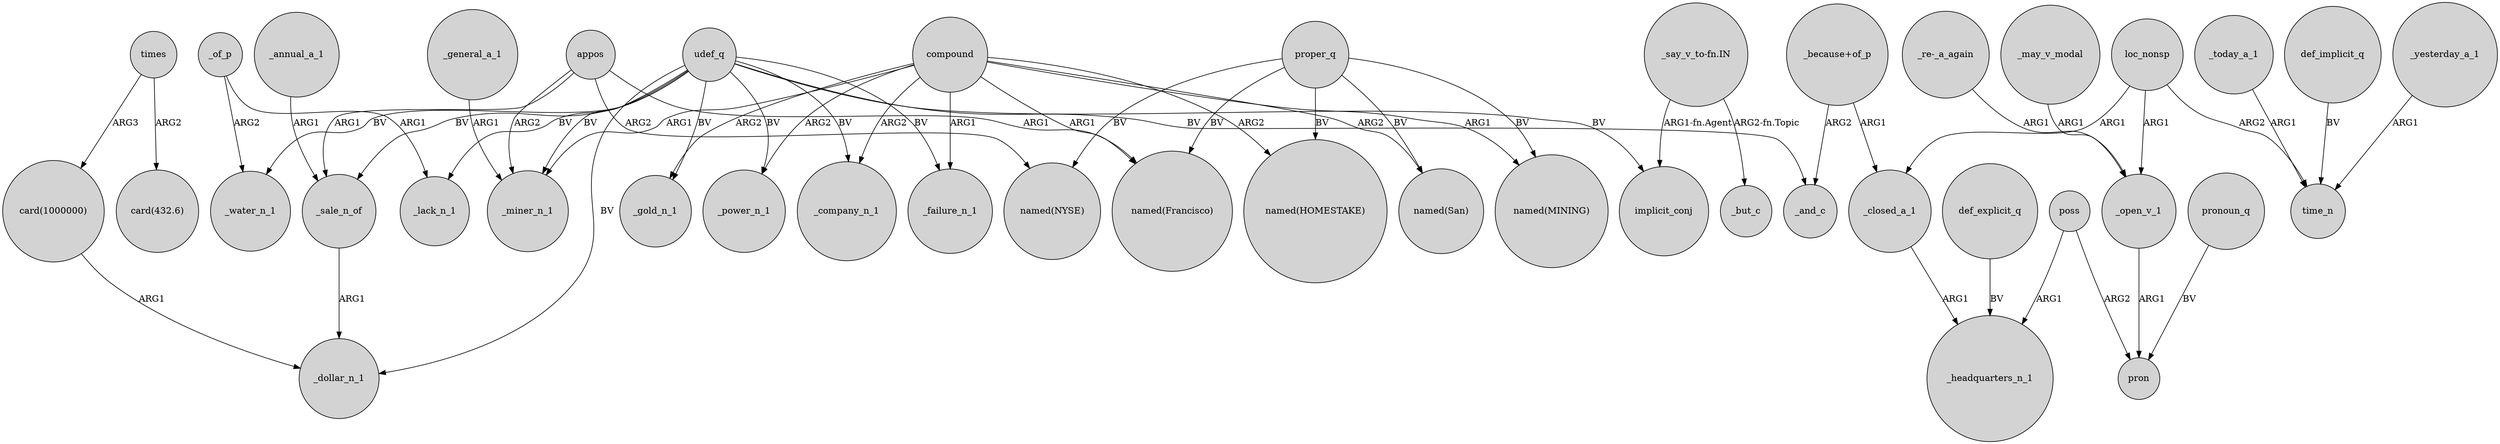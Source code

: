 digraph {
	node [shape=circle style=filled]
	appos -> _miner_n_1 [label=ARG2]
	_of_p -> _water_n_1 [label=ARG2]
	udef_q -> _miner_n_1 [label=BV]
	"card(1000000)" -> _dollar_n_1 [label=ARG1]
	compound -> _miner_n_1 [label=ARG1]
	_yesterday_a_1 -> time_n [label=ARG1]
	"_because+of_p" -> _closed_a_1 [label=ARG1]
	_today_a_1 -> time_n [label=ARG1]
	poss -> pron [label=ARG2]
	appos -> "named(Francisco)" [label=ARG1]
	proper_q -> "named(Francisco)" [label=BV]
	_of_p -> _lack_n_1 [label=ARG1]
	compound -> "named(San)" [label=ARG2]
	compound -> _company_n_1 [label=ARG2]
	appos -> "named(NYSE)" [label=ARG2]
	"_because+of_p" -> _and_c [label=ARG2]
	compound -> _gold_n_1 [label=ARG2]
	udef_q -> implicit_conj [label=BV]
	"_re-_a_again" -> _open_v_1 [label=ARG1]
	loc_nonsp -> time_n [label=ARG2]
	"_say_v_to-fn.IN" -> _but_c [label="ARG2-fn.Topic"]
	compound -> "named(MINING)" [label=ARG1]
	proper_q -> "named(NYSE)" [label=BV]
	_annual_a_1 -> _sale_n_of [label=ARG1]
	pronoun_q -> pron [label=BV]
	_open_v_1 -> pron [label=ARG1]
	appos -> _sale_n_of [label=ARG1]
	proper_q -> "named(MINING)" [label=BV]
	udef_q -> _water_n_1 [label=BV]
	udef_q -> _gold_n_1 [label=BV]
	times -> "card(1000000)" [label=ARG3]
	compound -> _failure_n_1 [label=ARG1]
	compound -> _power_n_1 [label=ARG2]
	udef_q -> _failure_n_1 [label=BV]
	times -> "card(432.6)" [label=ARG2]
	proper_q -> "named(HOMESTAKE)" [label=BV]
	_may_v_modal -> _open_v_1 [label=ARG1]
	compound -> "named(Francisco)" [label=ARG1]
	udef_q -> _lack_n_1 [label=BV]
	udef_q -> _sale_n_of [label=BV]
	"_say_v_to-fn.IN" -> implicit_conj [label="ARG1-fn.Agent"]
	_closed_a_1 -> _headquarters_n_1 [label=ARG1]
	proper_q -> "named(San)" [label=BV]
	def_explicit_q -> _headquarters_n_1 [label=BV]
	loc_nonsp -> _closed_a_1 [label=ARG1]
	compound -> "named(HOMESTAKE)" [label=ARG2]
	udef_q -> _and_c [label=BV]
	udef_q -> _power_n_1 [label=BV]
	_general_a_1 -> _miner_n_1 [label=ARG1]
	udef_q -> _company_n_1 [label=BV]
	loc_nonsp -> _open_v_1 [label=ARG1]
	udef_q -> _dollar_n_1 [label=BV]
	def_implicit_q -> time_n [label=BV]
	_sale_n_of -> _dollar_n_1 [label=ARG1]
	poss -> _headquarters_n_1 [label=ARG1]
}

